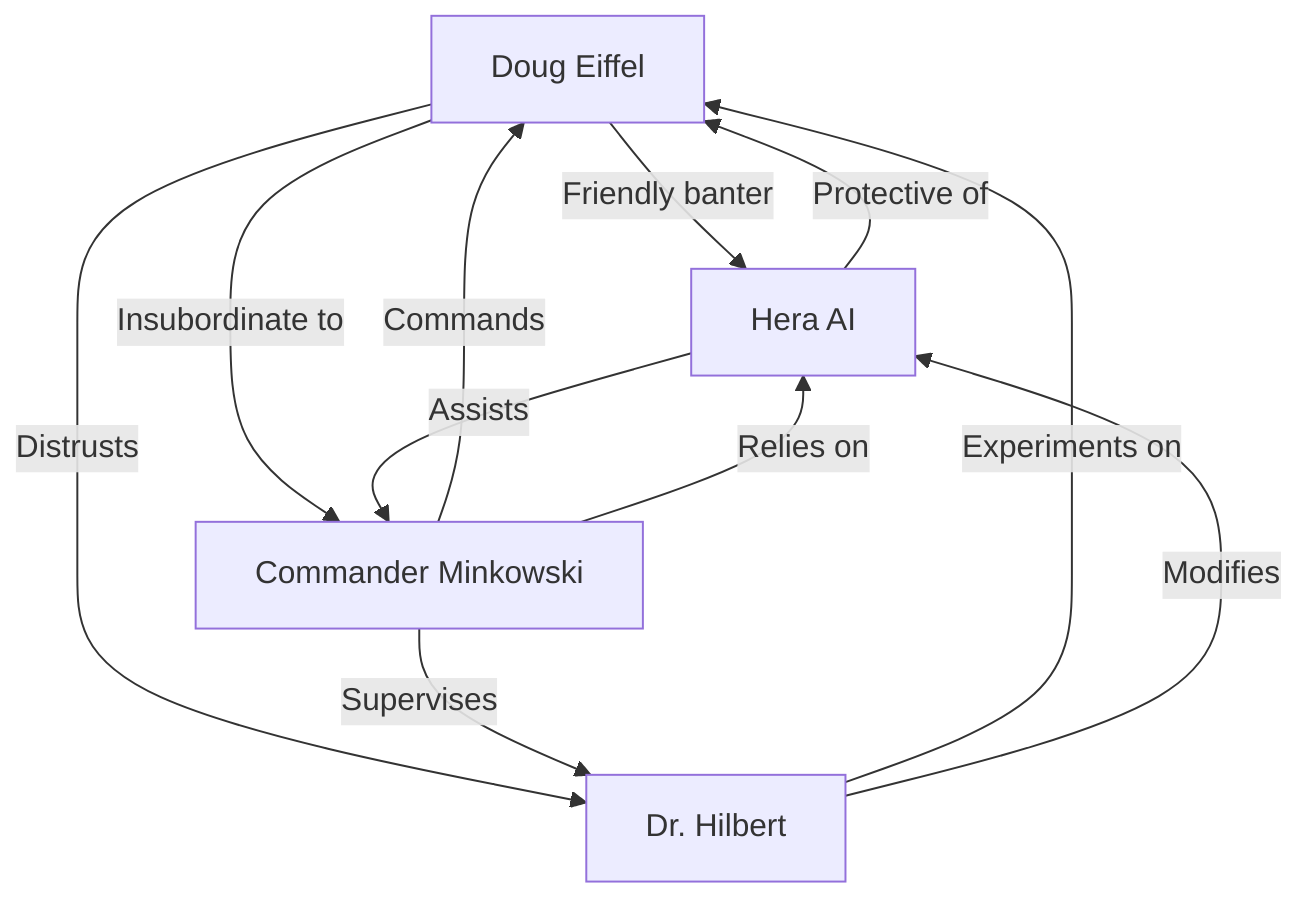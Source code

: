 graph TD
    Eiffel[Doug Eiffel] -->|Friendly banter| Hera[Hera AI]
    Eiffel -->|Insubordinate to| Minkowski[Commander Minkowski]
    Eiffel -->|Distrusts| Hilbert[Dr. Hilbert]
    Minkowski -->|Commands| Eiffel
    Minkowski -->|Supervises| Hilbert
    Minkowski -->|Relies on| Hera
    Hilbert -->|Experiments on| Eiffel
    Hilbert -->|Modifies| Hera
    Hera -->|Assists| Minkowski
    Hera -->|Protective of| Eiffel